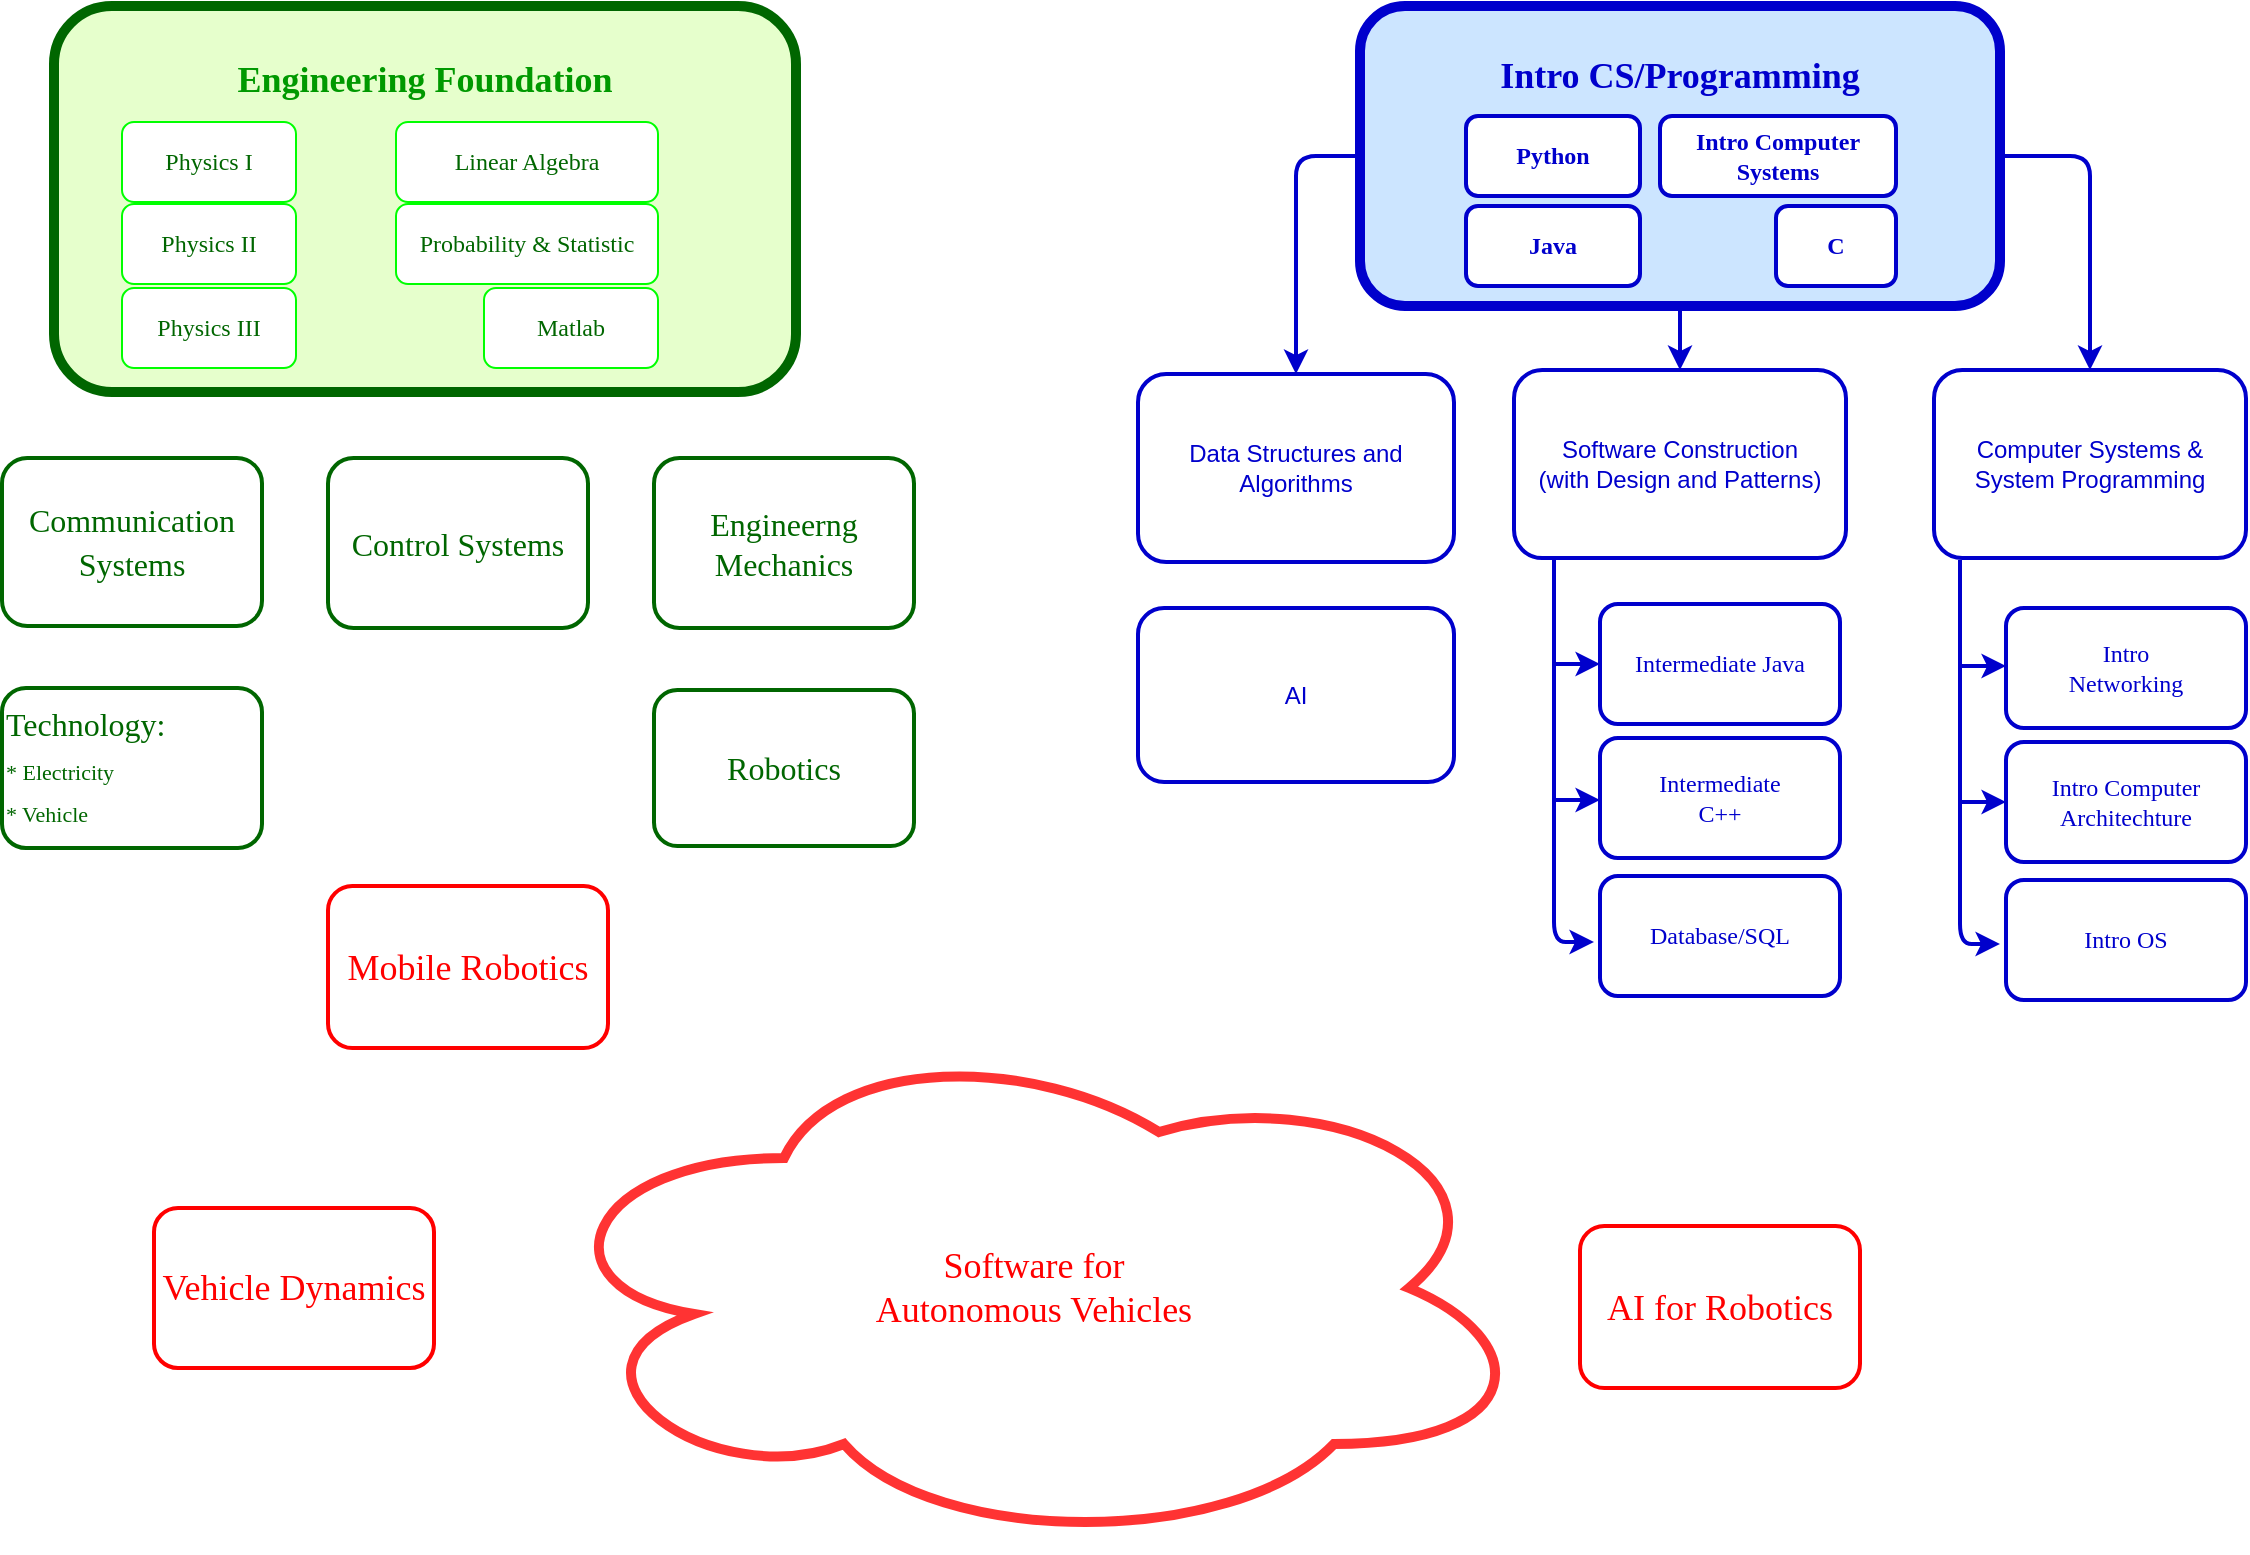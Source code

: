 <mxfile>
    <diagram id="u7zgBwtIAptATGMnYBnp" name="Page-1">
        <mxGraphModel dx="1320" dy="767" grid="1" gridSize="10" guides="1" tooltips="1" connect="1" arrows="1" fold="1" page="1" pageScale="1" pageWidth="1169" pageHeight="827" math="0" shadow="0">
            <root>
                <mxCell id="0"/>
                <mxCell id="1" parent="0"/>
                <mxCell id="2" value="Engineering Foundation" style="rounded=1;whiteSpace=wrap;html=1;spacingTop=-120;fontColor=#009900;fontFamily=Lucida Console;fontSize=18;fontStyle=1;strokeColor=#006600;strokeWidth=5;fillColor=#E6FFCC;" parent="1" vertex="1">
                    <mxGeometry x="50" y="20" width="371" height="193" as="geometry"/>
                </mxCell>
                <mxCell id="27" style="edgeStyle=none;html=1;exitX=0.5;exitY=1;exitDx=0;exitDy=0;entryX=0.5;entryY=0;entryDx=0;entryDy=0;fontFamily=Lucida Console;fontSize=12;fontColor=#0000CC;strokeColor=#0000CC;strokeWidth=2;" parent="1" source="3" target="11" edge="1">
                    <mxGeometry relative="1" as="geometry"/>
                </mxCell>
                <mxCell id="3" value="Intro CS/Programming" style="rounded=1;whiteSpace=wrap;html=1;strokeColor=#0000CC;strokeWidth=5;fontColor=#0000CC;fontFamily=Lucida Console;fontStyle=1;fontSize=18;spacingBottom=0;spacingTop=-80;fillColor=#CCE5FF;" parent="1" vertex="1">
                    <mxGeometry x="703" y="20" width="320" height="150" as="geometry"/>
                </mxCell>
                <mxCell id="4" value="Java" style="rounded=1;whiteSpace=wrap;html=1;strokeColor=#0000CC;strokeWidth=2;fontColor=#0000CC;fontFamily=Lucida Console;fontStyle=1" parent="1" vertex="1">
                    <mxGeometry x="756" y="120" width="87" height="40" as="geometry"/>
                </mxCell>
                <mxCell id="5" value="Python" style="rounded=1;whiteSpace=wrap;html=1;strokeColor=#0000CC;strokeWidth=2;fontColor=#0000CC;fontFamily=Lucida Console;fontStyle=1" parent="1" vertex="1">
                    <mxGeometry x="756" y="75" width="87" height="40" as="geometry"/>
                </mxCell>
                <mxCell id="6" value="C" style="rounded=1;whiteSpace=wrap;html=1;strokeColor=#0000CC;strokeWidth=2;fontColor=#0000CC;fontFamily=Lucida Console;fontStyle=1" parent="1" vertex="1">
                    <mxGeometry x="911" y="120" width="60" height="40" as="geometry"/>
                </mxCell>
                <mxCell id="7" value="Data Structures and Algorithms" style="rounded=1;whiteSpace=wrap;html=1;strokeColor=#0000CC;strokeWidth=2;fontColor=#0000CC;" parent="1" vertex="1">
                    <mxGeometry x="592" y="204" width="158" height="94" as="geometry"/>
                </mxCell>
                <mxCell id="8" value="AI" style="rounded=1;whiteSpace=wrap;html=1;strokeColor=#0000CC;strokeWidth=2;fontColor=#0000CC;" parent="1" vertex="1">
                    <mxGeometry x="592" y="321" width="158" height="87" as="geometry"/>
                </mxCell>
                <mxCell id="9" value="Computer Systems &amp;amp; System Programming" style="rounded=1;whiteSpace=wrap;html=1;strokeColor=#0000CC;strokeWidth=2;fontColor=#0000CC;" parent="1" vertex="1">
                    <mxGeometry x="990" y="202" width="156" height="94" as="geometry"/>
                </mxCell>
                <mxCell id="10" value="Intro Computer Systems" style="rounded=1;whiteSpace=wrap;html=1;strokeColor=#0000CC;strokeWidth=2;fontColor=#0000CC;fontFamily=Lucida Console;fontStyle=1" parent="1" vertex="1">
                    <mxGeometry x="853" y="75" width="118" height="40" as="geometry"/>
                </mxCell>
                <mxCell id="11" value="Software Construction &lt;br&gt;(with Design and Patterns)" style="rounded=1;whiteSpace=wrap;html=1;strokeColor=#0000CC;strokeWidth=2;fontColor=#0000CC;" parent="1" vertex="1">
                    <mxGeometry x="780" y="202" width="166" height="94" as="geometry"/>
                </mxCell>
                <mxCell id="13" value="Physics I" style="rounded=1;whiteSpace=wrap;html=1;fontColor=#006600;strokeColor=#00FF00;fontFamily=Lucida Console;" parent="1" vertex="1">
                    <mxGeometry x="84" y="78" width="87" height="40" as="geometry"/>
                </mxCell>
                <mxCell id="16" value="Intermediate Java" style="rounded=1;whiteSpace=wrap;html=1;fontFamily=Lucida Console;fontSize=12;fontColor=#0000CC;strokeColor=#0000CC;strokeWidth=2;" parent="1" vertex="1">
                    <mxGeometry x="823" y="319" width="120" height="60" as="geometry"/>
                </mxCell>
                <mxCell id="17" value="Intermediate&lt;br&gt;C++" style="rounded=1;whiteSpace=wrap;html=1;fontFamily=Lucida Console;fontSize=12;fontColor=#0000CC;strokeColor=#0000CC;strokeWidth=2;" parent="1" vertex="1">
                    <mxGeometry x="823" y="386" width="120" height="60" as="geometry"/>
                </mxCell>
                <mxCell id="18" value="Database/SQL" style="rounded=1;whiteSpace=wrap;html=1;fontFamily=Lucida Console;fontSize=12;fontColor=#0000CC;strokeColor=#0000CC;strokeWidth=2;" parent="1" vertex="1">
                    <mxGeometry x="823" y="455" width="120" height="60" as="geometry"/>
                </mxCell>
                <mxCell id="19" value="Intro &lt;br&gt;Networking" style="rounded=1;whiteSpace=wrap;html=1;fontFamily=Lucida Console;fontSize=12;fontColor=#0000CC;strokeColor=#0000CC;strokeWidth=2;" parent="1" vertex="1">
                    <mxGeometry x="1026" y="321" width="120" height="60" as="geometry"/>
                </mxCell>
                <mxCell id="20" value="Intro Computer Architechture" style="rounded=1;whiteSpace=wrap;html=1;fontFamily=Lucida Console;fontSize=12;fontColor=#0000CC;strokeColor=#0000CC;strokeWidth=2;" parent="1" vertex="1">
                    <mxGeometry x="1026" y="388" width="120" height="60" as="geometry"/>
                </mxCell>
                <mxCell id="21" value="Intro OS" style="rounded=1;whiteSpace=wrap;html=1;fontFamily=Lucida Console;fontSize=12;fontColor=#0000CC;strokeColor=#0000CC;strokeWidth=2;" parent="1" vertex="1">
                    <mxGeometry x="1026" y="457" width="120" height="60" as="geometry"/>
                </mxCell>
                <mxCell id="24" value="" style="endArrow=classic;html=1;fontFamily=Lucida Console;fontSize=12;fontColor=#0000CC;entryX=0.5;entryY=0;entryDx=0;entryDy=0;exitX=0;exitY=0.5;exitDx=0;exitDy=0;strokeColor=#0000CC;strokeWidth=2;" parent="1" source="3" target="7" edge="1">
                    <mxGeometry width="50" height="50" relative="1" as="geometry">
                        <mxPoint x="690" y="88" as="sourcePoint"/>
                        <mxPoint x="660" y="318" as="targetPoint"/>
                        <Array as="points">
                            <mxPoint x="671" y="95"/>
                        </Array>
                    </mxGeometry>
                </mxCell>
                <mxCell id="25" value="" style="endArrow=classic;html=1;fontFamily=Lucida Console;fontSize=12;fontColor=#0000CC;strokeColor=#0000CC;strokeWidth=2;exitX=1;exitY=0.5;exitDx=0;exitDy=0;entryX=0.5;entryY=0;entryDx=0;entryDy=0;" parent="1" source="3" target="9" edge="1">
                    <mxGeometry width="50" height="50" relative="1" as="geometry">
                        <mxPoint x="950" y="248" as="sourcePoint"/>
                        <mxPoint x="1000" y="198" as="targetPoint"/>
                        <Array as="points">
                            <mxPoint x="1068" y="95"/>
                        </Array>
                    </mxGeometry>
                </mxCell>
                <mxCell id="28" value="" style="endArrow=classic;html=1;fontFamily=Lucida Console;fontSize=12;fontColor=#0000CC;strokeColor=#0000CC;strokeWidth=2;" parent="1" edge="1">
                    <mxGeometry width="50" height="50" relative="1" as="geometry">
                        <mxPoint x="800" y="296" as="sourcePoint"/>
                        <mxPoint x="820" y="488" as="targetPoint"/>
                        <Array as="points">
                            <mxPoint x="800" y="488"/>
                        </Array>
                    </mxGeometry>
                </mxCell>
                <mxCell id="31" value="" style="endArrow=classic;html=1;fontFamily=Lucida Console;fontSize=12;fontColor=#0000CC;strokeColor=#0000CC;strokeWidth=2;entryX=0;entryY=0.5;entryDx=0;entryDy=0;" parent="1" edge="1">
                    <mxGeometry width="50" height="50" relative="1" as="geometry">
                        <mxPoint x="800" y="349" as="sourcePoint"/>
                        <mxPoint x="823" y="349" as="targetPoint"/>
                    </mxGeometry>
                </mxCell>
                <mxCell id="34" value="" style="endArrow=classic;html=1;fontFamily=Lucida Console;fontSize=12;fontColor=#0000CC;strokeColor=#0000CC;strokeWidth=2;" parent="1" edge="1">
                    <mxGeometry width="50" height="50" relative="1" as="geometry">
                        <mxPoint x="800" y="417" as="sourcePoint"/>
                        <mxPoint x="823" y="417" as="targetPoint"/>
                    </mxGeometry>
                </mxCell>
                <mxCell id="37" value="" style="endArrow=classic;html=1;fontFamily=Lucida Console;fontSize=12;fontColor=#0000CC;strokeColor=#0000CC;strokeWidth=2;" parent="1" edge="1">
                    <mxGeometry width="50" height="50" relative="1" as="geometry">
                        <mxPoint x="1003" y="297.0" as="sourcePoint"/>
                        <mxPoint x="1023" y="489" as="targetPoint"/>
                        <Array as="points">
                            <mxPoint x="1003" y="489"/>
                        </Array>
                    </mxGeometry>
                </mxCell>
                <mxCell id="38" value="" style="endArrow=classic;html=1;fontFamily=Lucida Console;fontSize=12;fontColor=#0000CC;strokeColor=#0000CC;strokeWidth=2;entryX=0;entryY=0.5;entryDx=0;entryDy=0;" parent="1" edge="1">
                    <mxGeometry width="50" height="50" relative="1" as="geometry">
                        <mxPoint x="1003" y="350" as="sourcePoint"/>
                        <mxPoint x="1026" y="350" as="targetPoint"/>
                    </mxGeometry>
                </mxCell>
                <mxCell id="39" value="" style="endArrow=classic;html=1;fontFamily=Lucida Console;fontSize=12;fontColor=#0000CC;strokeColor=#0000CC;strokeWidth=2;" parent="1" edge="1">
                    <mxGeometry width="50" height="50" relative="1" as="geometry">
                        <mxPoint x="1003" y="418" as="sourcePoint"/>
                        <mxPoint x="1026" y="418" as="targetPoint"/>
                    </mxGeometry>
                </mxCell>
                <mxCell id="40" value="Physics II" style="rounded=1;whiteSpace=wrap;html=1;fontColor=#006600;strokeColor=#00FF00;fontFamily=Lucida Console;" parent="1" vertex="1">
                    <mxGeometry x="84" y="119" width="87" height="40" as="geometry"/>
                </mxCell>
                <mxCell id="41" value="Physics III" style="rounded=1;whiteSpace=wrap;html=1;fontColor=#006600;strokeColor=#00FF00;fontFamily=Lucida Console;" parent="1" vertex="1">
                    <mxGeometry x="84" y="161" width="87" height="40" as="geometry"/>
                </mxCell>
                <mxCell id="42" value="Linear Algebra" style="rounded=1;whiteSpace=wrap;html=1;fontColor=#006600;strokeColor=#00FF00;fontFamily=Lucida Console;" parent="1" vertex="1">
                    <mxGeometry x="221" y="78" width="131" height="40" as="geometry"/>
                </mxCell>
                <mxCell id="43" value="Probability &amp;amp; Statistic" style="rounded=1;whiteSpace=wrap;html=1;fontColor=#006600;strokeColor=#00FF00;fontFamily=Lucida Console;" parent="1" vertex="1">
                    <mxGeometry x="221" y="119" width="131" height="40" as="geometry"/>
                </mxCell>
                <mxCell id="44" value="Matlab" style="rounded=1;whiteSpace=wrap;html=1;fontColor=#006600;strokeColor=#00FF00;fontFamily=Lucida Console;" parent="1" vertex="1">
                    <mxGeometry x="265" y="161" width="87" height="40" as="geometry"/>
                </mxCell>
                <mxCell id="45" value="&lt;font color=&quot;#ff0000&quot;&gt;Software for &lt;br&gt;Autonomous Vehicles&lt;/font&gt;" style="ellipse;shape=cloud;whiteSpace=wrap;html=1;fontFamily=Lucida Console;fontSize=18;fontColor=#006600;strokeColor=#FF3333;strokeWidth=5;fillColor=#FFFFFF;" parent="1" vertex="1">
                    <mxGeometry x="290" y="531" width="500" height="260" as="geometry"/>
                </mxCell>
                <mxCell id="46" value="Robotics" style="rounded=1;whiteSpace=wrap;html=1;fontFamily=Lucida Console;fontSize=16;fontColor=#006600;strokeColor=#006600;strokeWidth=2;fillColor=#FFFFFF;" parent="1" vertex="1">
                    <mxGeometry x="350" y="362" width="130" height="78" as="geometry"/>
                </mxCell>
                <mxCell id="47" value="Control Systems" style="rounded=1;whiteSpace=wrap;html=1;fontFamily=Lucida Console;fontSize=16;fontColor=#006600;strokeColor=#006600;strokeWidth=2;fillColor=#FFFFFF;" parent="1" vertex="1">
                    <mxGeometry x="187" y="246" width="130" height="85" as="geometry"/>
                </mxCell>
                <mxCell id="48" value="&lt;font style=&quot;font-size: 16px;&quot;&gt;Engineerng Mechanics&lt;/font&gt;" style="rounded=1;whiteSpace=wrap;html=1;fontFamily=Lucida Console;fontSize=16;fontColor=#006600;strokeColor=#006600;strokeWidth=2;fillColor=#FFFFFF;" parent="1" vertex="1">
                    <mxGeometry x="350" y="246" width="130" height="85" as="geometry"/>
                </mxCell>
                <mxCell id="49" value="&lt;font color=&quot;#ff0000&quot;&gt;Vehicle Dynamics&lt;/font&gt;" style="rounded=1;whiteSpace=wrap;html=1;fontFamily=Lucida Console;fontSize=18;fontColor=#006600;strokeColor=#FF0000;strokeWidth=2;fillColor=#FFFFFF;" parent="1" vertex="1">
                    <mxGeometry x="100" y="621" width="140" height="80" as="geometry"/>
                </mxCell>
                <mxCell id="51" value="&lt;font style=&quot;font-size: 16px&quot;&gt;Communication Systems&lt;/font&gt;" style="rounded=1;whiteSpace=wrap;html=1;fontFamily=Lucida Console;fontSize=18;fontColor=#006600;strokeColor=#006600;strokeWidth=2;fillColor=#FFFFFF;" parent="1" vertex="1">
                    <mxGeometry x="24" y="246" width="130" height="84" as="geometry"/>
                </mxCell>
                <mxCell id="52" value="&lt;div&gt;&lt;font style=&quot;font-size: 16px&quot;&gt;Technology:&lt;/font&gt;&lt;/div&gt;&lt;div&gt;&lt;span style=&quot;font-size: 11px&quot;&gt;* Electricity&lt;/span&gt;&lt;br&gt;&lt;span style=&quot;font-size: 11px&quot;&gt;* Vehicle&lt;/span&gt;&lt;br&gt;&lt;/div&gt;" style="rounded=1;whiteSpace=wrap;html=1;fontFamily=Lucida Console;fontSize=18;fontColor=#006600;strokeColor=#006600;strokeWidth=2;fillColor=#FFFFFF;align=left;" parent="1" vertex="1">
                    <mxGeometry x="24" y="361" width="130" height="80" as="geometry"/>
                </mxCell>
                <mxCell id="53" value="&lt;font color=&quot;#ff0000&quot;&gt;Mobile Robotics&lt;/font&gt;" style="rounded=1;whiteSpace=wrap;html=1;fontFamily=Lucida Console;fontSize=18;fontColor=#006600;strokeColor=#FF0000;strokeWidth=2;fillColor=#FFFFFF;" parent="1" vertex="1">
                    <mxGeometry x="187" y="460" width="140" height="81" as="geometry"/>
                </mxCell>
                <mxCell id="54" value="&lt;font color=&quot;#ff0000&quot;&gt;AI for Robotics&lt;/font&gt;" style="rounded=1;whiteSpace=wrap;html=1;fontFamily=Lucida Console;fontSize=18;fontColor=#006600;strokeColor=#FF0000;strokeWidth=2;fillColor=#FFFFFF;" parent="1" vertex="1">
                    <mxGeometry x="813" y="630" width="140" height="81" as="geometry"/>
                </mxCell>
            </root>
        </mxGraphModel>
    </diagram>
</mxfile>